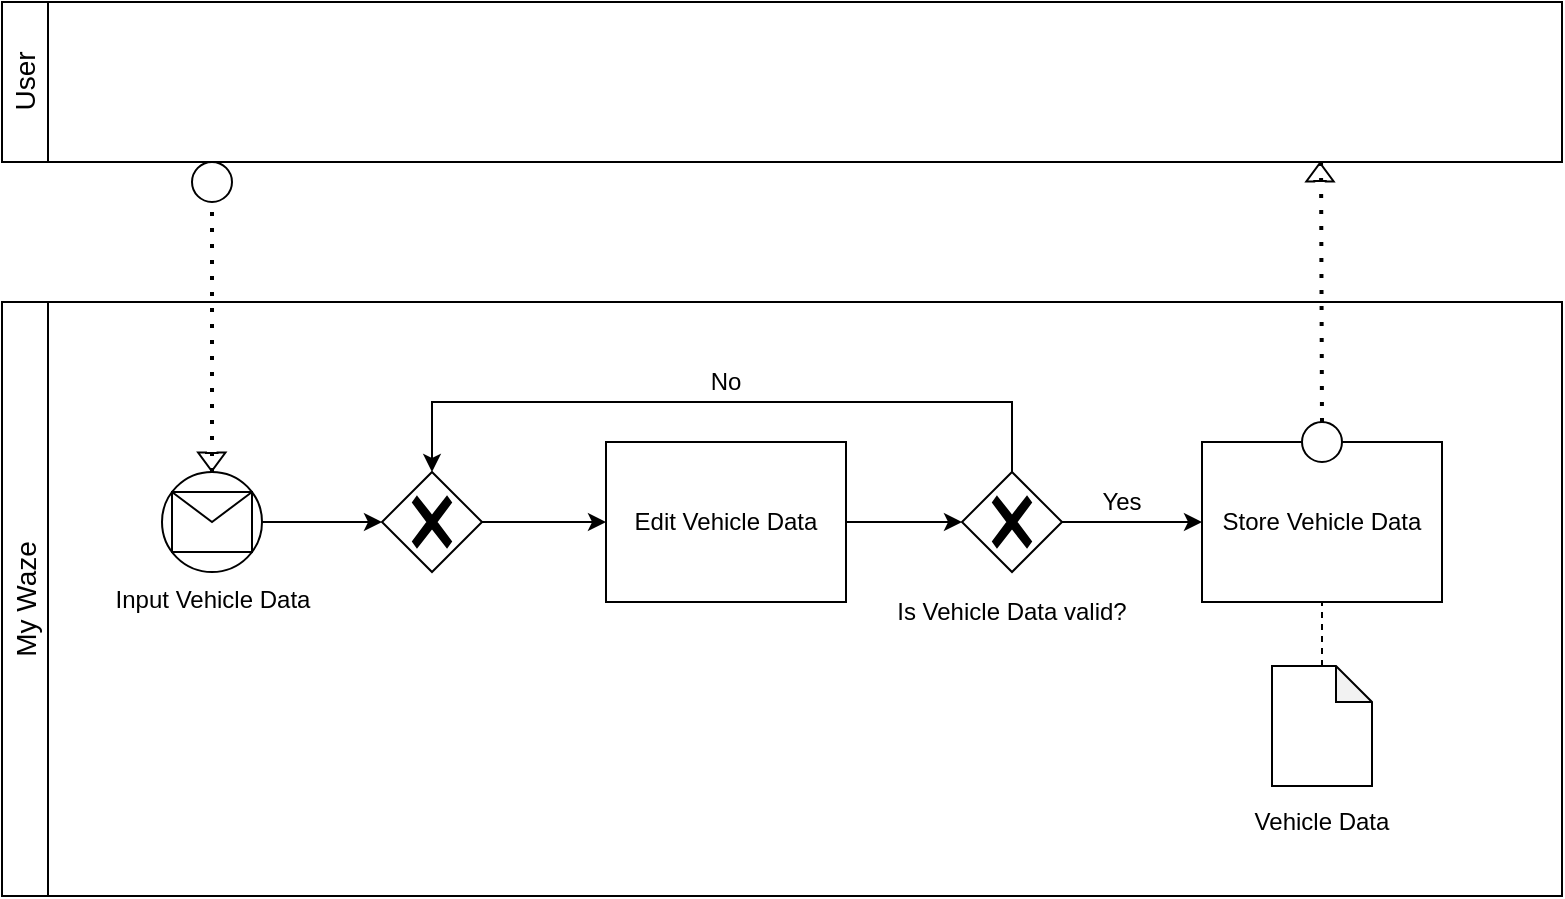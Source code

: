 <mxfile version="26.2.13">
  <diagram name="Page-1" id="6BgvNLLH9mB0-3ZaWdmu">
    <mxGraphModel dx="1606" dy="823" grid="1" gridSize="10" guides="1" tooltips="1" connect="1" arrows="1" fold="1" page="1" pageScale="1" pageWidth="827" pageHeight="1169" math="0" shadow="0">
      <root>
        <mxCell id="0" />
        <mxCell id="1" parent="0" />
        <mxCell id="jeyQ8Pxxj93HgxO3kcwC-35" value="&lt;span style=&quot;font-weight: normal;&quot;&gt;&lt;font style=&quot;font-size: 14px;&quot;&gt;User&lt;/font&gt;&lt;/span&gt;" style="swimlane;horizontal=0;whiteSpace=wrap;html=1;startSize=23;" parent="1" vertex="1">
          <mxGeometry x="360" y="380" width="780" height="80" as="geometry" />
        </mxCell>
        <mxCell id="jeyQ8Pxxj93HgxO3kcwC-36" value="&lt;font style=&quot;font-size: 14px; font-weight: normal;&quot;&gt;My Waze&lt;/font&gt;" style="swimlane;horizontal=0;whiteSpace=wrap;html=1;startSize=23;" parent="1" vertex="1">
          <mxGeometry x="360" y="530" width="780" height="297" as="geometry" />
        </mxCell>
        <mxCell id="jeyQ8Pxxj93HgxO3kcwC-70" value="Input Vehicle Data" style="shape=mxgraph.bpmn.shape;html=1;verticalLabelPosition=bottom;labelBackgroundColor=#ffffff;verticalAlign=top;perimeter=ellipsePerimeter;outline=standard;symbol=general;" parent="jeyQ8Pxxj93HgxO3kcwC-36" vertex="1">
          <mxGeometry x="80" y="85" width="50" height="50" as="geometry" />
        </mxCell>
        <mxCell id="jeyQ8Pxxj93HgxO3kcwC-71" value="" style="shape=message;whiteSpace=wrap;html=1;" parent="jeyQ8Pxxj93HgxO3kcwC-36" vertex="1">
          <mxGeometry x="85" y="95" width="40" height="30" as="geometry" />
        </mxCell>
        <mxCell id="jeyQ8Pxxj93HgxO3kcwC-72" value="" style="shape=flexArrow;endArrow=classic;html=1;rounded=0;width=5.76;endSize=2.731;endWidth=6.918;" parent="jeyQ8Pxxj93HgxO3kcwC-36" edge="1">
          <mxGeometry width="50" height="50" relative="1" as="geometry">
            <mxPoint x="104.89" y="75" as="sourcePoint" />
            <mxPoint x="104.89" y="85" as="targetPoint" />
          </mxGeometry>
        </mxCell>
        <mxCell id="jeyQ8Pxxj93HgxO3kcwC-73" value="" style="endArrow=none;dashed=1;html=1;dashPattern=1 3;strokeWidth=2;rounded=0;exitX=0.5;exitY=0;exitDx=0;exitDy=0;" parent="jeyQ8Pxxj93HgxO3kcwC-36" source="jeyQ8Pxxj93HgxO3kcwC-70" target="jeyQ8Pxxj93HgxO3kcwC-75" edge="1">
          <mxGeometry width="50" height="50" relative="1" as="geometry">
            <mxPoint x="320" y="160" as="sourcePoint" />
            <mxPoint x="135" y="-70" as="targetPoint" />
          </mxGeometry>
        </mxCell>
        <mxCell id="jeyQ8Pxxj93HgxO3kcwC-75" value="" style="ellipse;whiteSpace=wrap;html=1;" parent="jeyQ8Pxxj93HgxO3kcwC-36" vertex="1">
          <mxGeometry x="95" y="-70" width="20" height="20" as="geometry" />
        </mxCell>
        <mxCell id="2XZ-TuOFSpMVrR0CIzhd-1" value="Edit Vehicle Data" style="points=[[0.25,0,0],[0.5,0,0],[0.75,0,0],[1,0.25,0],[1,0.5,0],[1,0.75,0],[0.75,1,0],[0.5,1,0],[0.25,1,0],[0,0.75,0],[0,0.5,0],[0,0.25,0]];shape=mxgraph.bpmn.task2;whiteSpace=wrap;rectStyle=rounded;size=10;html=1;container=1;expand=0;collapsible=0;taskMarker=service;" vertex="1" parent="jeyQ8Pxxj93HgxO3kcwC-36">
          <mxGeometry x="302" y="70" width="120" height="80" as="geometry" />
        </mxCell>
        <mxCell id="2XZ-TuOFSpMVrR0CIzhd-2" value="" style="points=[[0.25,0.25,0],[0.5,0,0],[0.75,0.25,0],[1,0.5,0],[0.75,0.75,0],[0.5,1,0],[0.25,0.75,0],[0,0.5,0]];shape=mxgraph.bpmn.gateway2;html=1;verticalLabelPosition=bottom;labelBackgroundColor=#ffffff;verticalAlign=top;align=center;perimeter=rhombusPerimeter;outlineConnect=0;outline=none;symbol=none;gwType=exclusive;" vertex="1" parent="jeyQ8Pxxj93HgxO3kcwC-36">
          <mxGeometry x="190" y="85" width="50" height="50" as="geometry" />
        </mxCell>
        <mxCell id="2XZ-TuOFSpMVrR0CIzhd-3" style="edgeStyle=orthogonalEdgeStyle;rounded=0;orthogonalLoop=1;jettySize=auto;html=1;entryX=0;entryY=0.5;entryDx=0;entryDy=0;entryPerimeter=0;" edge="1" parent="jeyQ8Pxxj93HgxO3kcwC-36" source="jeyQ8Pxxj93HgxO3kcwC-70" target="2XZ-TuOFSpMVrR0CIzhd-2">
          <mxGeometry relative="1" as="geometry" />
        </mxCell>
        <mxCell id="2XZ-TuOFSpMVrR0CIzhd-4" style="edgeStyle=orthogonalEdgeStyle;rounded=0;orthogonalLoop=1;jettySize=auto;html=1;entryX=0;entryY=0.5;entryDx=0;entryDy=0;entryPerimeter=0;" edge="1" parent="jeyQ8Pxxj93HgxO3kcwC-36" source="2XZ-TuOFSpMVrR0CIzhd-2" target="2XZ-TuOFSpMVrR0CIzhd-1">
          <mxGeometry relative="1" as="geometry" />
        </mxCell>
        <mxCell id="2XZ-TuOFSpMVrR0CIzhd-5" value="" style="points=[[0.25,0.25,0],[0.5,0,0],[0.75,0.25,0],[1,0.5,0],[0.75,0.75,0],[0.5,1,0],[0.25,0.75,0],[0,0.5,0]];shape=mxgraph.bpmn.gateway2;html=1;verticalLabelPosition=bottom;labelBackgroundColor=#ffffff;verticalAlign=top;align=center;perimeter=rhombusPerimeter;outlineConnect=0;outline=none;symbol=none;gwType=exclusive;" vertex="1" parent="jeyQ8Pxxj93HgxO3kcwC-36">
          <mxGeometry x="480" y="85" width="50" height="50" as="geometry" />
        </mxCell>
        <mxCell id="2XZ-TuOFSpMVrR0CIzhd-6" style="edgeStyle=orthogonalEdgeStyle;rounded=0;orthogonalLoop=1;jettySize=auto;html=1;entryX=0;entryY=0.5;entryDx=0;entryDy=0;entryPerimeter=0;" edge="1" parent="jeyQ8Pxxj93HgxO3kcwC-36" source="2XZ-TuOFSpMVrR0CIzhd-1" target="2XZ-TuOFSpMVrR0CIzhd-5">
          <mxGeometry relative="1" as="geometry" />
        </mxCell>
        <mxCell id="2XZ-TuOFSpMVrR0CIzhd-7" style="edgeStyle=orthogonalEdgeStyle;rounded=0;orthogonalLoop=1;jettySize=auto;html=1;entryX=0.5;entryY=0;entryDx=0;entryDy=0;entryPerimeter=0;" edge="1" parent="jeyQ8Pxxj93HgxO3kcwC-36" source="2XZ-TuOFSpMVrR0CIzhd-5" target="2XZ-TuOFSpMVrR0CIzhd-2">
          <mxGeometry relative="1" as="geometry">
            <Array as="points">
              <mxPoint x="505" y="50" />
              <mxPoint x="215" y="50" />
            </Array>
          </mxGeometry>
        </mxCell>
        <mxCell id="2XZ-TuOFSpMVrR0CIzhd-8" value="Store Vehicle Data" style="points=[[0.25,0,0],[0.5,0,0],[0.75,0,0],[1,0.25,0],[1,0.5,0],[1,0.75,0],[0.75,1,0],[0.5,1,0],[0.25,1,0],[0,0.75,0],[0,0.5,0],[0,0.25,0]];shape=mxgraph.bpmn.task2;whiteSpace=wrap;rectStyle=rounded;size=10;html=1;container=1;expand=0;collapsible=0;taskMarker=service;" vertex="1" parent="jeyQ8Pxxj93HgxO3kcwC-36">
          <mxGeometry x="600" y="70" width="120" height="80" as="geometry" />
        </mxCell>
        <mxCell id="2XZ-TuOFSpMVrR0CIzhd-9" value="" style="endArrow=none;dashed=1;html=1;dashPattern=1 3;strokeWidth=2;rounded=0;" edge="1" parent="jeyQ8Pxxj93HgxO3kcwC-36" source="2XZ-TuOFSpMVrR0CIzhd-11">
          <mxGeometry width="50" height="50" relative="1" as="geometry">
            <mxPoint x="659.52" y="70" as="sourcePoint" />
            <mxPoint x="659.52" y="-70" as="targetPoint" />
          </mxGeometry>
        </mxCell>
        <mxCell id="2XZ-TuOFSpMVrR0CIzhd-10" value="" style="shape=flexArrow;endArrow=classic;html=1;rounded=0;width=5.76;endSize=2.731;endWidth=6.918;" edge="1" parent="jeyQ8Pxxj93HgxO3kcwC-36">
          <mxGeometry width="50" height="50" relative="1" as="geometry">
            <mxPoint x="659" y="-60" as="sourcePoint" />
            <mxPoint x="659" y="-70" as="targetPoint" />
          </mxGeometry>
        </mxCell>
        <mxCell id="2XZ-TuOFSpMVrR0CIzhd-11" value="" style="ellipse;whiteSpace=wrap;html=1;" vertex="1" parent="jeyQ8Pxxj93HgxO3kcwC-36">
          <mxGeometry x="650" y="60" width="20" height="20" as="geometry" />
        </mxCell>
        <mxCell id="2XZ-TuOFSpMVrR0CIzhd-12" style="edgeStyle=orthogonalEdgeStyle;rounded=0;orthogonalLoop=1;jettySize=auto;html=1;entryX=0;entryY=0.5;entryDx=0;entryDy=0;entryPerimeter=0;" edge="1" parent="jeyQ8Pxxj93HgxO3kcwC-36" source="2XZ-TuOFSpMVrR0CIzhd-5" target="2XZ-TuOFSpMVrR0CIzhd-8">
          <mxGeometry relative="1" as="geometry" />
        </mxCell>
        <mxCell id="2XZ-TuOFSpMVrR0CIzhd-13" value="Is Vehicle Data valid?" style="text;html=1;align=center;verticalAlign=middle;whiteSpace=wrap;rounded=0;" vertex="1" parent="jeyQ8Pxxj93HgxO3kcwC-36">
          <mxGeometry x="445" y="140" width="120" height="30" as="geometry" />
        </mxCell>
        <mxCell id="2XZ-TuOFSpMVrR0CIzhd-14" value="No" style="text;html=1;align=center;verticalAlign=middle;whiteSpace=wrap;rounded=0;" vertex="1" parent="jeyQ8Pxxj93HgxO3kcwC-36">
          <mxGeometry x="302" y="25" width="120" height="30" as="geometry" />
        </mxCell>
        <mxCell id="2XZ-TuOFSpMVrR0CIzhd-15" value="Yes" style="text;html=1;align=center;verticalAlign=middle;whiteSpace=wrap;rounded=0;" vertex="1" parent="jeyQ8Pxxj93HgxO3kcwC-36">
          <mxGeometry x="500" y="85" width="120" height="30" as="geometry" />
        </mxCell>
        <mxCell id="2XZ-TuOFSpMVrR0CIzhd-16" style="edgeStyle=orthogonalEdgeStyle;rounded=0;orthogonalLoop=1;jettySize=auto;html=1;endArrow=none;startFill=0;dashed=1;" edge="1" parent="jeyQ8Pxxj93HgxO3kcwC-36" source="2XZ-TuOFSpMVrR0CIzhd-17">
          <mxGeometry relative="1" as="geometry">
            <mxPoint x="660" y="150" as="targetPoint" />
          </mxGeometry>
        </mxCell>
        <mxCell id="2XZ-TuOFSpMVrR0CIzhd-17" value="" style="shape=note;whiteSpace=wrap;html=1;backgroundOutline=1;darkOpacity=0.05;size=18;" vertex="1" parent="jeyQ8Pxxj93HgxO3kcwC-36">
          <mxGeometry x="635" y="182" width="50" height="60" as="geometry" />
        </mxCell>
        <mxCell id="2XZ-TuOFSpMVrR0CIzhd-18" value="Vehicle Data" style="text;html=1;align=center;verticalAlign=middle;whiteSpace=wrap;rounded=0;" vertex="1" parent="jeyQ8Pxxj93HgxO3kcwC-36">
          <mxGeometry x="600" y="245" width="120" height="30" as="geometry" />
        </mxCell>
      </root>
    </mxGraphModel>
  </diagram>
</mxfile>
